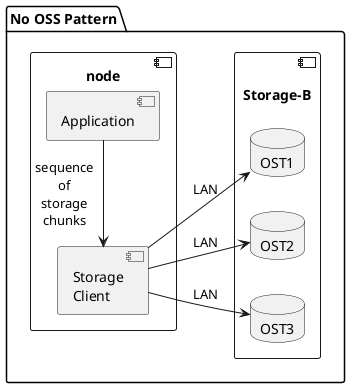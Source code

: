 @startuml
package "No OSS Pattern" {
    left to right direction

    component "\nStorage-B\n" {
        database OST3
        database OST2  
        database OST1 
    }
    
    component node {
        component Application 
        component "Storage\nClient" as kernel
        kernel <- Application: sequence\nof\nstorage\nchunks
    }
    kernel --> OST1: LAN
    kernel --> OST2: LAN
    kernel --> OST3: LAN
   
}
@enduml
